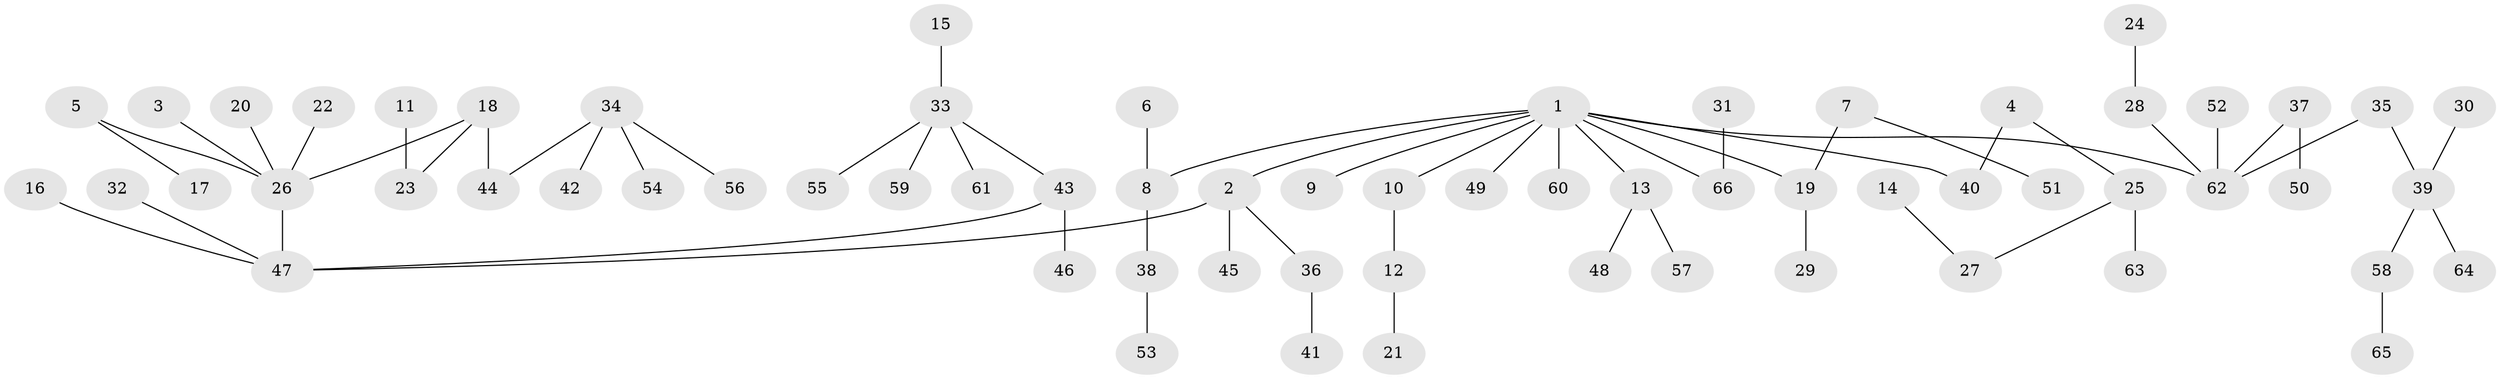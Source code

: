 // original degree distribution, {3: 0.12878787878787878, 9: 0.007575757575757576, 4: 0.09090909090909091, 6: 0.015151515151515152, 7: 0.007575757575757576, 2: 0.24242424242424243, 1: 0.5, 5: 0.007575757575757576}
// Generated by graph-tools (version 1.1) at 2025/50/03/09/25 03:50:20]
// undirected, 66 vertices, 65 edges
graph export_dot {
graph [start="1"]
  node [color=gray90,style=filled];
  1;
  2;
  3;
  4;
  5;
  6;
  7;
  8;
  9;
  10;
  11;
  12;
  13;
  14;
  15;
  16;
  17;
  18;
  19;
  20;
  21;
  22;
  23;
  24;
  25;
  26;
  27;
  28;
  29;
  30;
  31;
  32;
  33;
  34;
  35;
  36;
  37;
  38;
  39;
  40;
  41;
  42;
  43;
  44;
  45;
  46;
  47;
  48;
  49;
  50;
  51;
  52;
  53;
  54;
  55;
  56;
  57;
  58;
  59;
  60;
  61;
  62;
  63;
  64;
  65;
  66;
  1 -- 2 [weight=1.0];
  1 -- 8 [weight=1.0];
  1 -- 9 [weight=1.0];
  1 -- 10 [weight=1.0];
  1 -- 13 [weight=1.0];
  1 -- 19 [weight=1.0];
  1 -- 40 [weight=1.0];
  1 -- 49 [weight=1.0];
  1 -- 60 [weight=1.0];
  1 -- 62 [weight=1.0];
  1 -- 66 [weight=1.0];
  2 -- 36 [weight=1.0];
  2 -- 45 [weight=1.0];
  2 -- 47 [weight=1.0];
  3 -- 26 [weight=1.0];
  4 -- 25 [weight=1.0];
  4 -- 40 [weight=1.0];
  5 -- 17 [weight=1.0];
  5 -- 26 [weight=1.0];
  6 -- 8 [weight=1.0];
  7 -- 19 [weight=1.0];
  7 -- 51 [weight=1.0];
  8 -- 38 [weight=1.0];
  10 -- 12 [weight=1.0];
  11 -- 23 [weight=1.0];
  12 -- 21 [weight=1.0];
  13 -- 48 [weight=1.0];
  13 -- 57 [weight=1.0];
  14 -- 27 [weight=1.0];
  15 -- 33 [weight=1.0];
  16 -- 47 [weight=1.0];
  18 -- 23 [weight=1.0];
  18 -- 26 [weight=1.0];
  18 -- 44 [weight=1.0];
  19 -- 29 [weight=1.0];
  20 -- 26 [weight=1.0];
  22 -- 26 [weight=1.0];
  24 -- 28 [weight=1.0];
  25 -- 27 [weight=1.0];
  25 -- 63 [weight=1.0];
  26 -- 47 [weight=1.0];
  28 -- 62 [weight=1.0];
  30 -- 39 [weight=1.0];
  31 -- 66 [weight=1.0];
  32 -- 47 [weight=1.0];
  33 -- 43 [weight=1.0];
  33 -- 55 [weight=1.0];
  33 -- 59 [weight=1.0];
  33 -- 61 [weight=1.0];
  34 -- 42 [weight=1.0];
  34 -- 44 [weight=1.0];
  34 -- 54 [weight=1.0];
  34 -- 56 [weight=1.0];
  35 -- 39 [weight=1.0];
  35 -- 62 [weight=1.0];
  36 -- 41 [weight=1.0];
  37 -- 50 [weight=1.0];
  37 -- 62 [weight=1.0];
  38 -- 53 [weight=1.0];
  39 -- 58 [weight=1.0];
  39 -- 64 [weight=1.0];
  43 -- 46 [weight=1.0];
  43 -- 47 [weight=1.0];
  52 -- 62 [weight=1.0];
  58 -- 65 [weight=1.0];
}
